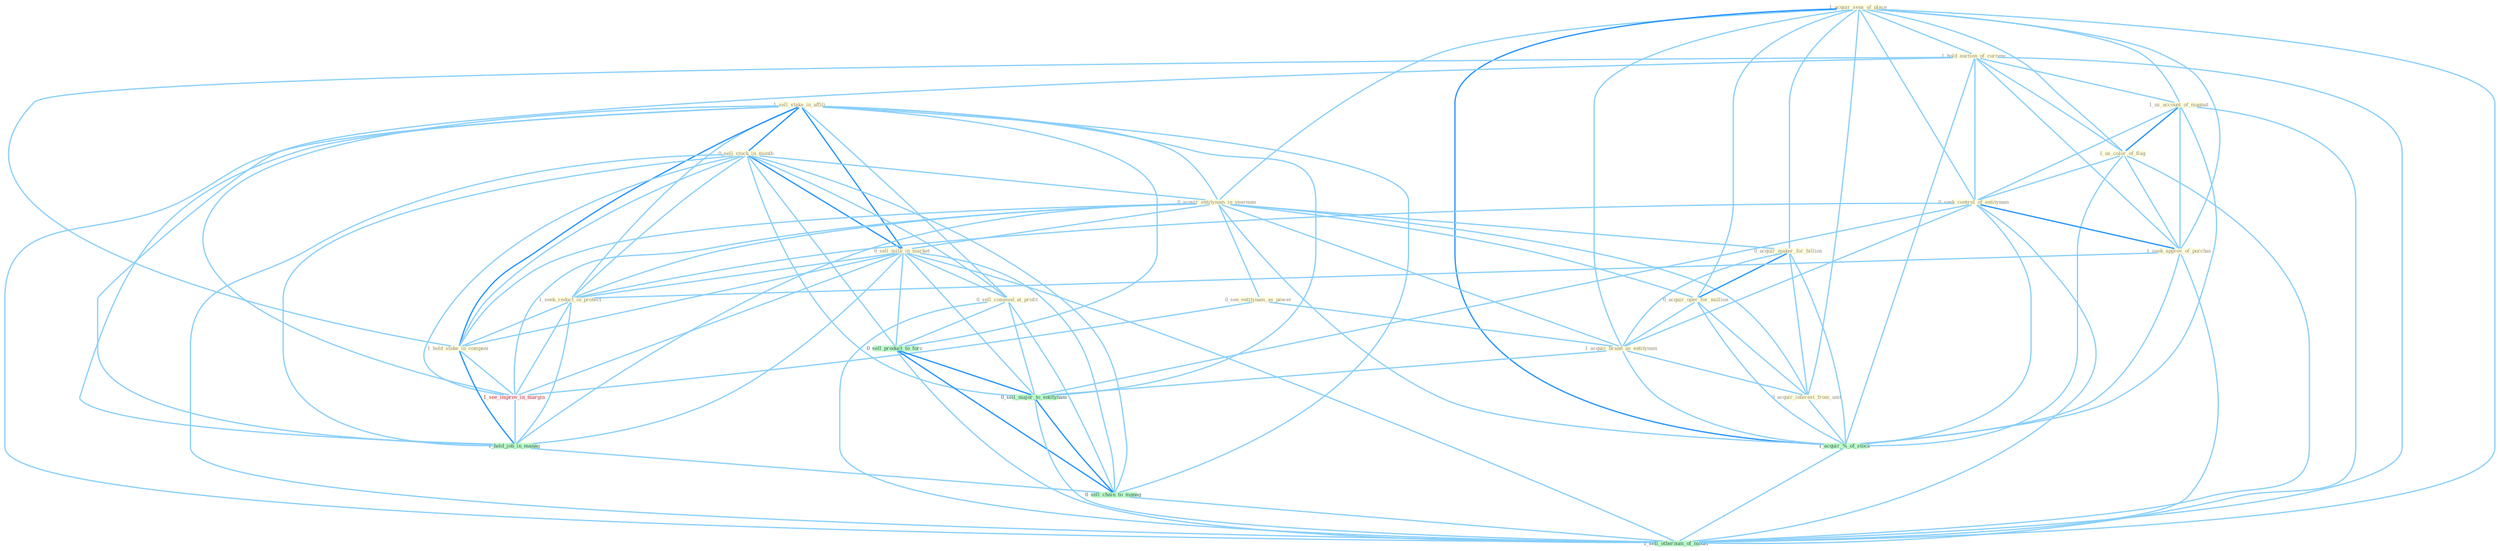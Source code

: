 Graph G{ 
    node
    [shape=polygon,style=filled,width=.5,height=.06,color="#BDFCC9",fixedsize=true,fontsize=4,
    fontcolor="#2f4f4f"];
    {node
    [color="#ffffe0", fontcolor="#8b7d6b"] "1_sell_stake_in_affili " "1_acquir_sens_of_place " "0_sell_stock_in_month " "0_acquir_entitynam_in_yearnum " "1_hold_auction_of_currenc " "0_acquir_maker_for_billion " "1_us_account_of_magnat " "1_us_color_of_flag " "0_seek_control_of_entitynam " "0_acquir_oper_for_million " "0_sell_milk_in_market " "1_seek_approv_of_purchas " "1_seek_reduct_in_protect " "0_see_entitynam_as_power " "1_acquir_brand_as_entitynam " "1_hold_stake_in_compani " "0_acquir_interest_from_unit " "0_sell_commod_at_profit "}
{node [color="#fff0f5", fontcolor="#b22222"] "1_see_improv_in_margin "}
edge [color="#B0E2FF"];

	"1_sell_stake_in_affili " -- "0_sell_stock_in_month " [w="2", color="#1e90ff" , len=0.8];
	"1_sell_stake_in_affili " -- "0_acquir_entitynam_in_yearnum " [w="1", color="#87cefa" ];
	"1_sell_stake_in_affili " -- "0_sell_milk_in_market " [w="2", color="#1e90ff" , len=0.8];
	"1_sell_stake_in_affili " -- "1_seek_reduct_in_protect " [w="1", color="#87cefa" ];
	"1_sell_stake_in_affili " -- "1_hold_stake_in_compani " [w="2", color="#1e90ff" , len=0.8];
	"1_sell_stake_in_affili " -- "0_sell_commod_at_profit " [w="1", color="#87cefa" ];
	"1_sell_stake_in_affili " -- "1_see_improv_in_margin " [w="1", color="#87cefa" ];
	"1_sell_stake_in_affili " -- "1_hold_job_in_manag " [w="1", color="#87cefa" ];
	"1_sell_stake_in_affili " -- "0_sell_product_to_forc " [w="1", color="#87cefa" ];
	"1_sell_stake_in_affili " -- "0_sell_major_to_entitynam " [w="1", color="#87cefa" ];
	"1_sell_stake_in_affili " -- "0_sell_chain_to_manag " [w="1", color="#87cefa" ];
	"1_sell_stake_in_affili " -- "1_sell_othernum_of_model " [w="1", color="#87cefa" ];
	"1_acquir_sens_of_place " -- "0_acquir_entitynam_in_yearnum " [w="1", color="#87cefa" ];
	"1_acquir_sens_of_place " -- "1_hold_auction_of_currenc " [w="1", color="#87cefa" ];
	"1_acquir_sens_of_place " -- "0_acquir_maker_for_billion " [w="1", color="#87cefa" ];
	"1_acquir_sens_of_place " -- "1_us_account_of_magnat " [w="1", color="#87cefa" ];
	"1_acquir_sens_of_place " -- "1_us_color_of_flag " [w="1", color="#87cefa" ];
	"1_acquir_sens_of_place " -- "0_seek_control_of_entitynam " [w="1", color="#87cefa" ];
	"1_acquir_sens_of_place " -- "0_acquir_oper_for_million " [w="1", color="#87cefa" ];
	"1_acquir_sens_of_place " -- "1_seek_approv_of_purchas " [w="1", color="#87cefa" ];
	"1_acquir_sens_of_place " -- "1_acquir_brand_as_entitynam " [w="1", color="#87cefa" ];
	"1_acquir_sens_of_place " -- "0_acquir_interest_from_unit " [w="1", color="#87cefa" ];
	"1_acquir_sens_of_place " -- "1_acquir_%_of_stock " [w="2", color="#1e90ff" , len=0.8];
	"1_acquir_sens_of_place " -- "1_sell_othernum_of_model " [w="1", color="#87cefa" ];
	"0_sell_stock_in_month " -- "0_acquir_entitynam_in_yearnum " [w="1", color="#87cefa" ];
	"0_sell_stock_in_month " -- "0_sell_milk_in_market " [w="2", color="#1e90ff" , len=0.8];
	"0_sell_stock_in_month " -- "1_seek_reduct_in_protect " [w="1", color="#87cefa" ];
	"0_sell_stock_in_month " -- "1_hold_stake_in_compani " [w="1", color="#87cefa" ];
	"0_sell_stock_in_month " -- "0_sell_commod_at_profit " [w="1", color="#87cefa" ];
	"0_sell_stock_in_month " -- "1_see_improv_in_margin " [w="1", color="#87cefa" ];
	"0_sell_stock_in_month " -- "1_hold_job_in_manag " [w="1", color="#87cefa" ];
	"0_sell_stock_in_month " -- "0_sell_product_to_forc " [w="1", color="#87cefa" ];
	"0_sell_stock_in_month " -- "0_sell_major_to_entitynam " [w="1", color="#87cefa" ];
	"0_sell_stock_in_month " -- "0_sell_chain_to_manag " [w="1", color="#87cefa" ];
	"0_sell_stock_in_month " -- "1_sell_othernum_of_model " [w="1", color="#87cefa" ];
	"0_acquir_entitynam_in_yearnum " -- "0_acquir_maker_for_billion " [w="1", color="#87cefa" ];
	"0_acquir_entitynam_in_yearnum " -- "0_acquir_oper_for_million " [w="1", color="#87cefa" ];
	"0_acquir_entitynam_in_yearnum " -- "0_sell_milk_in_market " [w="1", color="#87cefa" ];
	"0_acquir_entitynam_in_yearnum " -- "1_seek_reduct_in_protect " [w="1", color="#87cefa" ];
	"0_acquir_entitynam_in_yearnum " -- "0_see_entitynam_as_power " [w="1", color="#87cefa" ];
	"0_acquir_entitynam_in_yearnum " -- "1_acquir_brand_as_entitynam " [w="1", color="#87cefa" ];
	"0_acquir_entitynam_in_yearnum " -- "1_hold_stake_in_compani " [w="1", color="#87cefa" ];
	"0_acquir_entitynam_in_yearnum " -- "0_acquir_interest_from_unit " [w="1", color="#87cefa" ];
	"0_acquir_entitynam_in_yearnum " -- "1_see_improv_in_margin " [w="1", color="#87cefa" ];
	"0_acquir_entitynam_in_yearnum " -- "1_acquir_%_of_stock " [w="1", color="#87cefa" ];
	"0_acquir_entitynam_in_yearnum " -- "1_hold_job_in_manag " [w="1", color="#87cefa" ];
	"1_hold_auction_of_currenc " -- "1_us_account_of_magnat " [w="1", color="#87cefa" ];
	"1_hold_auction_of_currenc " -- "1_us_color_of_flag " [w="1", color="#87cefa" ];
	"1_hold_auction_of_currenc " -- "0_seek_control_of_entitynam " [w="1", color="#87cefa" ];
	"1_hold_auction_of_currenc " -- "1_seek_approv_of_purchas " [w="1", color="#87cefa" ];
	"1_hold_auction_of_currenc " -- "1_hold_stake_in_compani " [w="1", color="#87cefa" ];
	"1_hold_auction_of_currenc " -- "1_acquir_%_of_stock " [w="1", color="#87cefa" ];
	"1_hold_auction_of_currenc " -- "1_hold_job_in_manag " [w="1", color="#87cefa" ];
	"1_hold_auction_of_currenc " -- "1_sell_othernum_of_model " [w="1", color="#87cefa" ];
	"0_acquir_maker_for_billion " -- "0_acquir_oper_for_million " [w="2", color="#1e90ff" , len=0.8];
	"0_acquir_maker_for_billion " -- "1_acquir_brand_as_entitynam " [w="1", color="#87cefa" ];
	"0_acquir_maker_for_billion " -- "0_acquir_interest_from_unit " [w="1", color="#87cefa" ];
	"0_acquir_maker_for_billion " -- "1_acquir_%_of_stock " [w="1", color="#87cefa" ];
	"1_us_account_of_magnat " -- "1_us_color_of_flag " [w="2", color="#1e90ff" , len=0.8];
	"1_us_account_of_magnat " -- "0_seek_control_of_entitynam " [w="1", color="#87cefa" ];
	"1_us_account_of_magnat " -- "1_seek_approv_of_purchas " [w="1", color="#87cefa" ];
	"1_us_account_of_magnat " -- "1_acquir_%_of_stock " [w="1", color="#87cefa" ];
	"1_us_account_of_magnat " -- "1_sell_othernum_of_model " [w="1", color="#87cefa" ];
	"1_us_color_of_flag " -- "0_seek_control_of_entitynam " [w="1", color="#87cefa" ];
	"1_us_color_of_flag " -- "1_seek_approv_of_purchas " [w="1", color="#87cefa" ];
	"1_us_color_of_flag " -- "1_acquir_%_of_stock " [w="1", color="#87cefa" ];
	"1_us_color_of_flag " -- "1_sell_othernum_of_model " [w="1", color="#87cefa" ];
	"0_seek_control_of_entitynam " -- "1_seek_approv_of_purchas " [w="2", color="#1e90ff" , len=0.8];
	"0_seek_control_of_entitynam " -- "1_seek_reduct_in_protect " [w="1", color="#87cefa" ];
	"0_seek_control_of_entitynam " -- "1_acquir_brand_as_entitynam " [w="1", color="#87cefa" ];
	"0_seek_control_of_entitynam " -- "1_acquir_%_of_stock " [w="1", color="#87cefa" ];
	"0_seek_control_of_entitynam " -- "0_sell_major_to_entitynam " [w="1", color="#87cefa" ];
	"0_seek_control_of_entitynam " -- "1_sell_othernum_of_model " [w="1", color="#87cefa" ];
	"0_acquir_oper_for_million " -- "1_acquir_brand_as_entitynam " [w="1", color="#87cefa" ];
	"0_acquir_oper_for_million " -- "0_acquir_interest_from_unit " [w="1", color="#87cefa" ];
	"0_acquir_oper_for_million " -- "1_acquir_%_of_stock " [w="1", color="#87cefa" ];
	"0_sell_milk_in_market " -- "1_seek_reduct_in_protect " [w="1", color="#87cefa" ];
	"0_sell_milk_in_market " -- "1_hold_stake_in_compani " [w="1", color="#87cefa" ];
	"0_sell_milk_in_market " -- "0_sell_commod_at_profit " [w="1", color="#87cefa" ];
	"0_sell_milk_in_market " -- "1_see_improv_in_margin " [w="1", color="#87cefa" ];
	"0_sell_milk_in_market " -- "1_hold_job_in_manag " [w="1", color="#87cefa" ];
	"0_sell_milk_in_market " -- "0_sell_product_to_forc " [w="1", color="#87cefa" ];
	"0_sell_milk_in_market " -- "0_sell_major_to_entitynam " [w="1", color="#87cefa" ];
	"0_sell_milk_in_market " -- "0_sell_chain_to_manag " [w="1", color="#87cefa" ];
	"0_sell_milk_in_market " -- "1_sell_othernum_of_model " [w="1", color="#87cefa" ];
	"1_seek_approv_of_purchas " -- "1_seek_reduct_in_protect " [w="1", color="#87cefa" ];
	"1_seek_approv_of_purchas " -- "1_acquir_%_of_stock " [w="1", color="#87cefa" ];
	"1_seek_approv_of_purchas " -- "1_sell_othernum_of_model " [w="1", color="#87cefa" ];
	"1_seek_reduct_in_protect " -- "1_hold_stake_in_compani " [w="1", color="#87cefa" ];
	"1_seek_reduct_in_protect " -- "1_see_improv_in_margin " [w="1", color="#87cefa" ];
	"1_seek_reduct_in_protect " -- "1_hold_job_in_manag " [w="1", color="#87cefa" ];
	"0_see_entitynam_as_power " -- "1_acquir_brand_as_entitynam " [w="1", color="#87cefa" ];
	"0_see_entitynam_as_power " -- "1_see_improv_in_margin " [w="1", color="#87cefa" ];
	"1_acquir_brand_as_entitynam " -- "0_acquir_interest_from_unit " [w="1", color="#87cefa" ];
	"1_acquir_brand_as_entitynam " -- "1_acquir_%_of_stock " [w="1", color="#87cefa" ];
	"1_acquir_brand_as_entitynam " -- "0_sell_major_to_entitynam " [w="1", color="#87cefa" ];
	"1_hold_stake_in_compani " -- "1_see_improv_in_margin " [w="1", color="#87cefa" ];
	"1_hold_stake_in_compani " -- "1_hold_job_in_manag " [w="2", color="#1e90ff" , len=0.8];
	"0_acquir_interest_from_unit " -- "1_acquir_%_of_stock " [w="1", color="#87cefa" ];
	"0_sell_commod_at_profit " -- "0_sell_product_to_forc " [w="1", color="#87cefa" ];
	"0_sell_commod_at_profit " -- "0_sell_major_to_entitynam " [w="1", color="#87cefa" ];
	"0_sell_commod_at_profit " -- "0_sell_chain_to_manag " [w="1", color="#87cefa" ];
	"0_sell_commod_at_profit " -- "1_sell_othernum_of_model " [w="1", color="#87cefa" ];
	"1_see_improv_in_margin " -- "1_hold_job_in_manag " [w="1", color="#87cefa" ];
	"1_acquir_%_of_stock " -- "1_sell_othernum_of_model " [w="1", color="#87cefa" ];
	"1_hold_job_in_manag " -- "0_sell_chain_to_manag " [w="1", color="#87cefa" ];
	"0_sell_product_to_forc " -- "0_sell_major_to_entitynam " [w="2", color="#1e90ff" , len=0.8];
	"0_sell_product_to_forc " -- "0_sell_chain_to_manag " [w="2", color="#1e90ff" , len=0.8];
	"0_sell_product_to_forc " -- "1_sell_othernum_of_model " [w="1", color="#87cefa" ];
	"0_sell_major_to_entitynam " -- "0_sell_chain_to_manag " [w="2", color="#1e90ff" , len=0.8];
	"0_sell_major_to_entitynam " -- "1_sell_othernum_of_model " [w="1", color="#87cefa" ];
	"0_sell_chain_to_manag " -- "1_sell_othernum_of_model " [w="1", color="#87cefa" ];
}